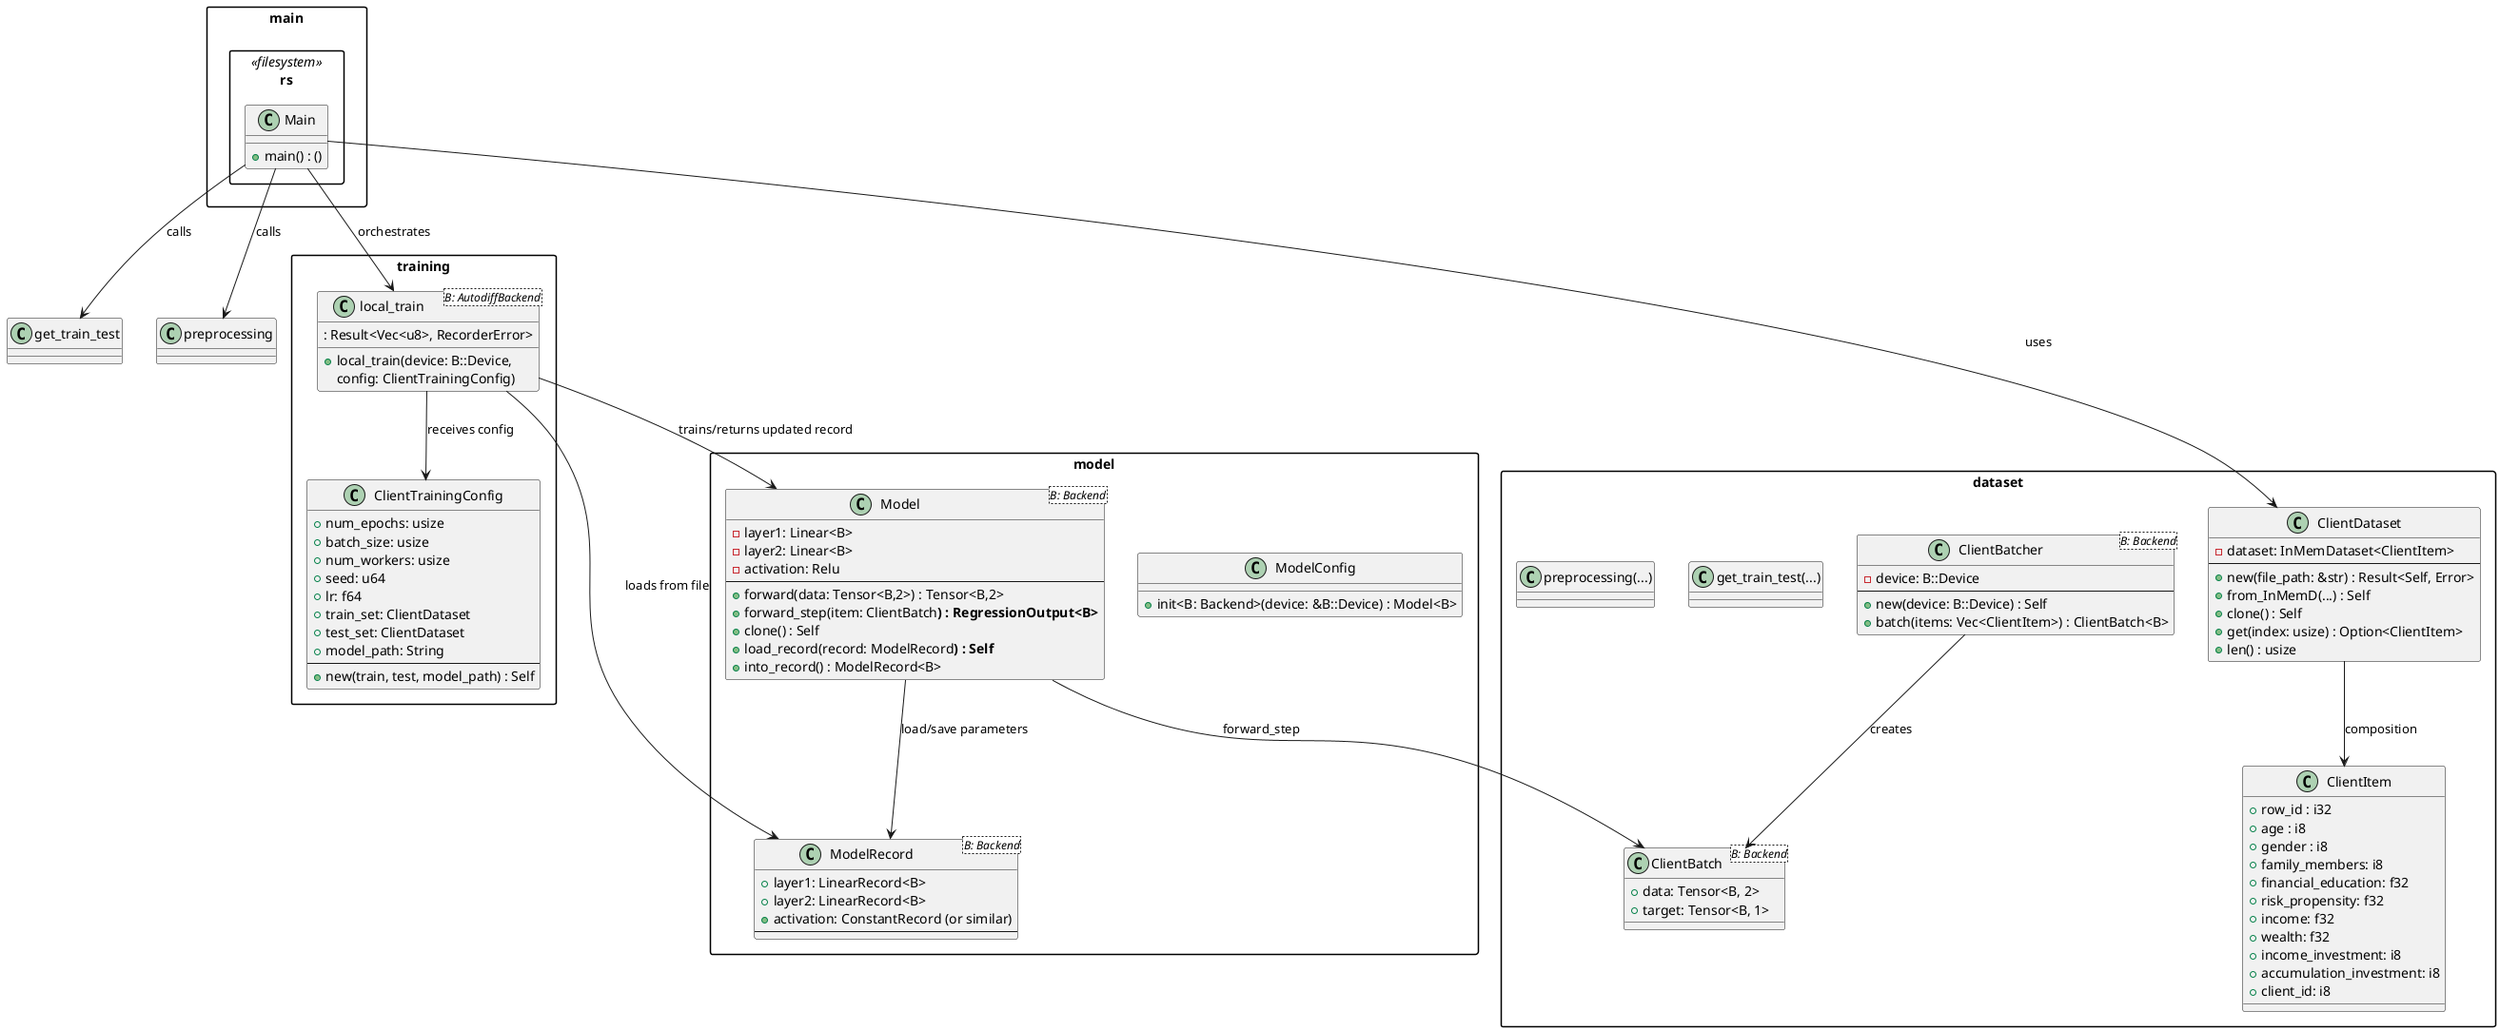 @startuml diagram

skinparam packageStyle rectangle
skinparam classAttributeIconVisibility false

package "dataset" {
  class ClientItem {
    + row_id : i32
    + age : i8
    + gender : i8
    + family_members: i8
    + financial_education: f32
    + risk_propensity: f32
    + income: f32
    + wealth: f32
    + income_investment: i8
    + accumulation_investment: i8
    + client_id: i8
  }

  class ClientDataset {
    - dataset: InMemDataset<ClientItem>
    --
    + new(file_path: &str) : Result<Self, Error>
    + from_InMemD(...) : Self
    + clone() : Self
    + get(index: usize) : Option<ClientItem>
    + len() : usize
  }

  class ClientBatcher<B: Backend> {
    - device: B::Device
    --
    + new(device: B::Device) : Self
    + batch(items: Vec<ClientItem>) : ClientBatch<B>
  }

  class ClientBatch<B: Backend> {
    + data: Tensor<B, 2>
    + target: Tensor<B, 1>
  }

  ' Helper functions
  class "get_train_test(...)" as GetTrainTest
  class "preprocessing(...)" as Preprocessing
}

package "model" {
  class ModelConfig {
    + init<B: Backend>(device: &B::Device) : Model<B>
  }

  class Model<B: Backend> {
    - layer1: Linear<B>
    - layer2: Linear<B>
    - activation: Relu
    --
    + forward(data: Tensor<B,2>) : Tensor<B,2>
    + forward_step(item: ClientBatch<B>) : RegressionOutput<B>
    + clone() : Self
    + load_record(record: ModelRecord<B>) : Self
    + into_record() : ModelRecord<B>
  }

  class ModelRecord<B: Backend> {
    + layer1: LinearRecord<B>
    + layer2: LinearRecord<B>
    + activation: ConstantRecord (or similar)
    --
    ' Holds trainable parameters
  }
}

package "training" {
  class ClientTrainingConfig {
    + num_epochs: usize
    + batch_size: usize
    + num_workers: usize
    + seed: u64
    + lr: f64
    + train_set: ClientDataset
    + test_set: ClientDataset
    + model_path: String
    --
    + new(train, test, model_path) : Self
  }

  class local_train<B: AutodiffBackend> {
    + local_train(device: B::Device, 
                  config: ClientTrainingConfig) 
        : Result<Vec<u8>, RecorderError>
  }
}

package "main.rs" <<filesystem>> {
  class Main {
    ' Represents main() function
    + main() : ()
  }
}


' ----------------- Relationships ------------------
Main --> "get_train_test" : calls
Main --> "preprocessing" : calls
Main --> ClientDataset : uses
Main --> local_train : orchestrates
local_train --> ClientTrainingConfig : receives config
local_train --> ModelRecord : loads from file
local_train --> Model : trains/returns updated record
Model --> ModelRecord : load/save parameters
Model --> ClientBatch : forward_step
ClientBatcher --> ClientBatch : creates
ClientDataset --> ClientItem : composition
@enduml

@startuml
left to right direction

actor "Data Scientist" as DS

rectangle "Federated Training System" {
  usecase "Load CSV Data" as UC1
  usecase "Train Federated Model" as UC2
  usecase "Run Inference" as UC3
  usecase "Export Predictions" as UC4
}

DS -- UC1
DS -- UC2
DS -- UC3
DS -- UC4

@enduml
